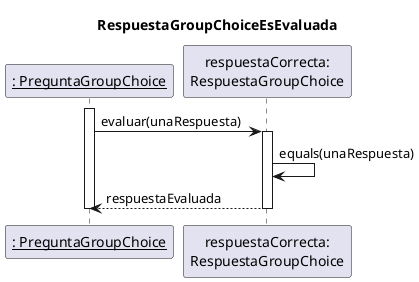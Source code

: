 @startuml
skinparam classAttributeIconSize 0

title RespuestaGroupChoiceEsEvaluada

participant "__: PreguntaGroupChoice__" as PreguntaGroupChoice
participant "respuestaCorrecta:\nRespuestaGroupChoice" as respuesta

activate PreguntaGroupChoice
    PreguntaGroupChoice -> respuesta: evaluar(unaRespuesta)
    activate respuesta
        respuesta -> respuesta: equals(unaRespuesta)
        respuesta --> PreguntaGroupChoice: respuestaEvaluada
    deactivate respuesta
deactivate PreguntaGroupChoice

@enduml